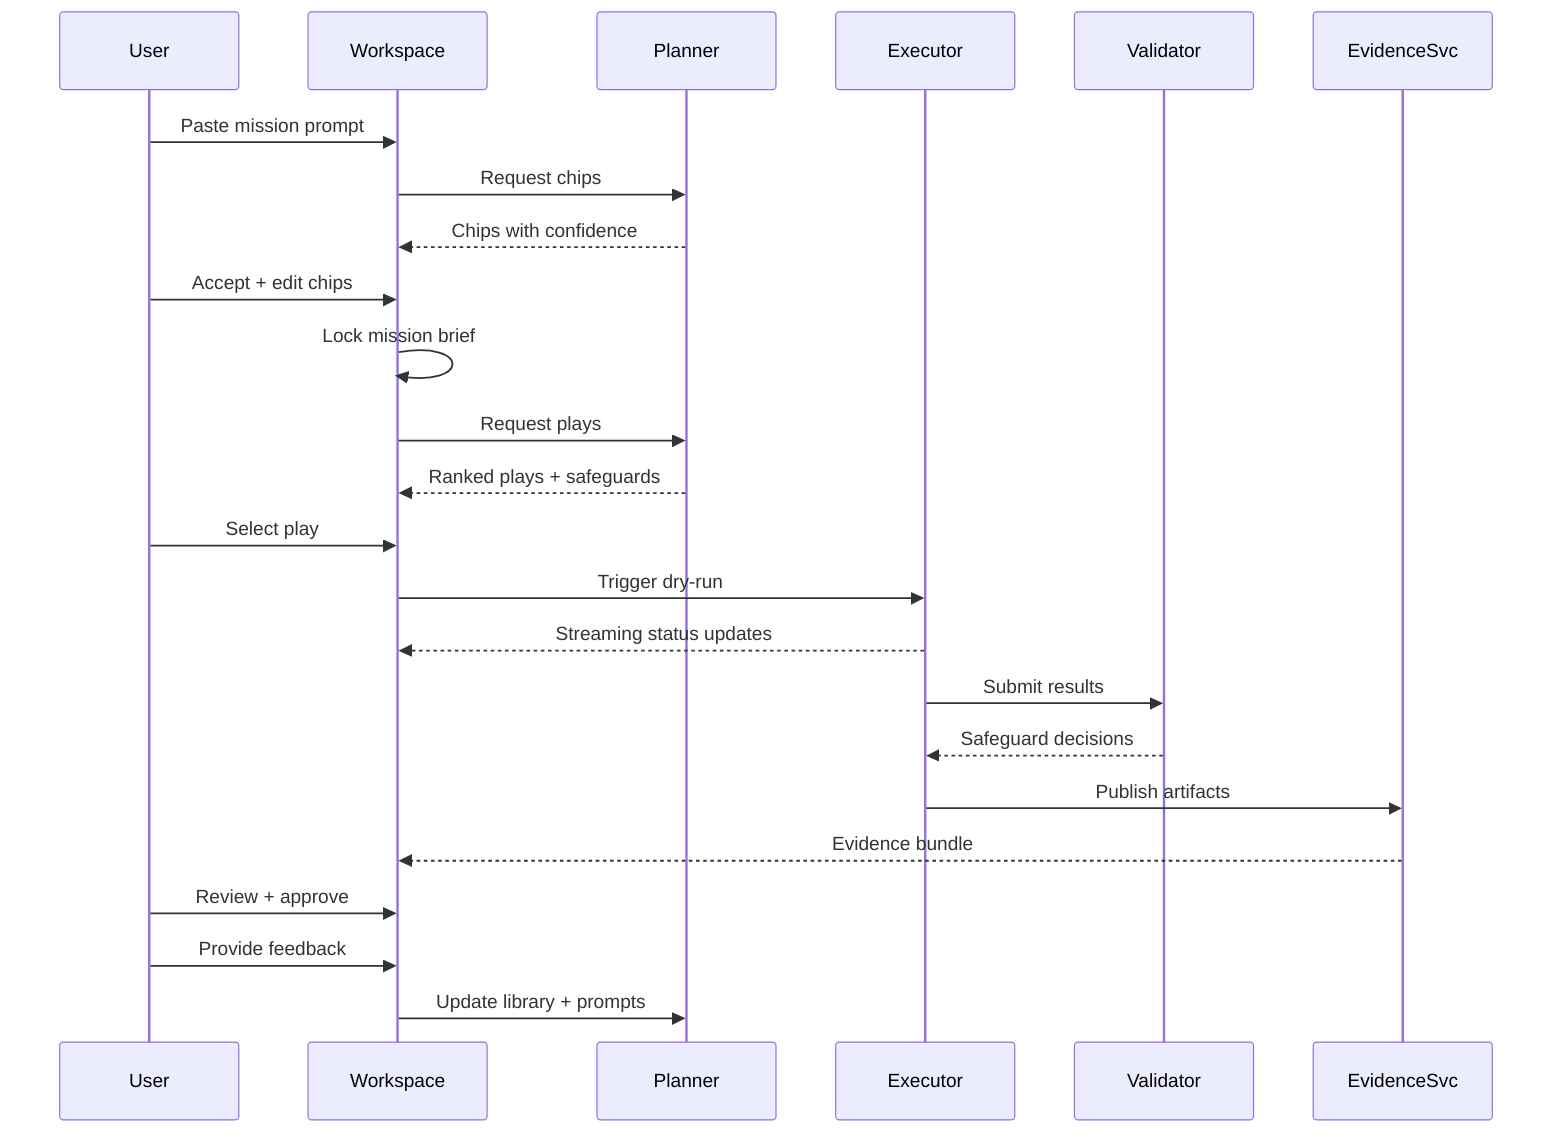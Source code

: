 sequenceDiagram
  participant User
  participant Workspace
  participant Planner
  participant Executor
  participant Validator
  participant EvidenceSvc

  User->>Workspace: Paste mission prompt
  Workspace->>Planner: Request chips
  Planner-->>Workspace: Chips with confidence
  User->>Workspace: Accept + edit chips
  Workspace->>Workspace: Lock mission brief
  Workspace->>Planner: Request plays
  Planner-->>Workspace: Ranked plays + safeguards
  User->>Workspace: Select play
  Workspace->>Executor: Trigger dry-run
  Executor-->>Workspace: Streaming status updates
  Executor->>Validator: Submit results
  Validator-->>Executor: Safeguard decisions
  Executor->>EvidenceSvc: Publish artifacts
  EvidenceSvc-->>Workspace: Evidence bundle
  User->>Workspace: Review + approve
  User->>Workspace: Provide feedback
  Workspace->>Planner: Update library + prompts